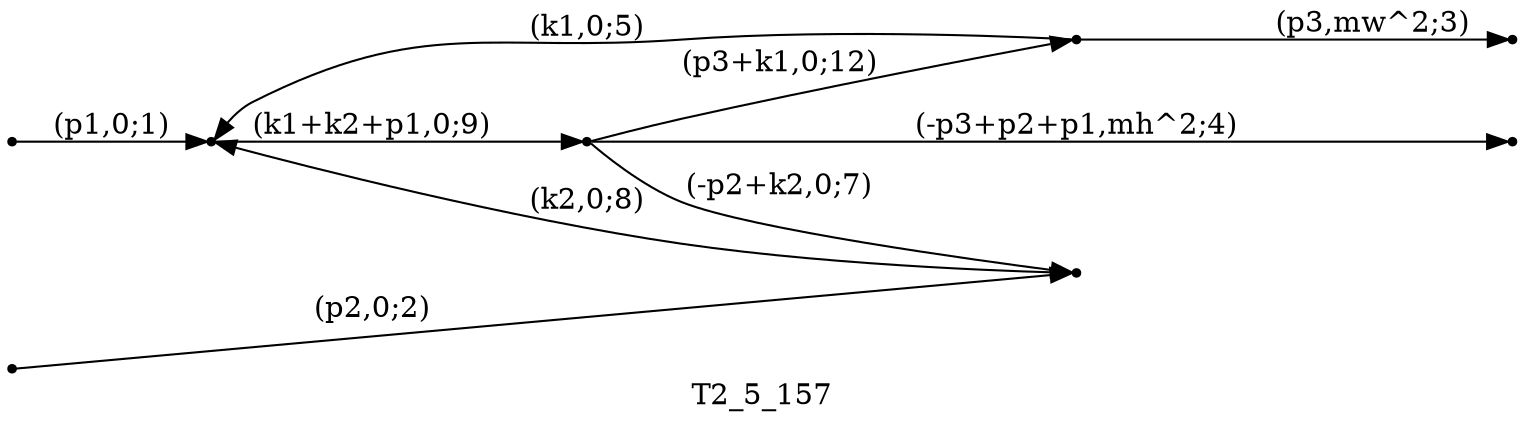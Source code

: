 digraph T2_5_157 {
  label="T2_5_157";
  rankdir="LR";
  subgraph edges {
    -1 -> 3 [label="(p1,0;1)"];
    -2 -> 1 [label="(p2,0;2)"];
    4 -> -3 [label="(p3,mw^2;3)"];
    2 -> -4 [label="(-p3+p2+p1,mh^2;4)"];
    4 -> 3 [label="(k1,0;5)"];
    2 -> 1 [label="(-p2+k2,0;7)"];
    1 -> 3 [label="(k2,0;8)"];
    3 -> 2 [label="(k1+k2+p1,0;9)"];
    2 -> 4 [label="(p3+k1,0;12)"];
  }
  subgraph incoming { rank="source"; -1; -2; }
  subgraph outgoing { rank="sink"; -3; -4; }
-4 [shape=point];
-3 [shape=point];
-2 [shape=point];
-1 [shape=point];
1 [shape=point];
2 [shape=point];
3 [shape=point];
4 [shape=point];
}

